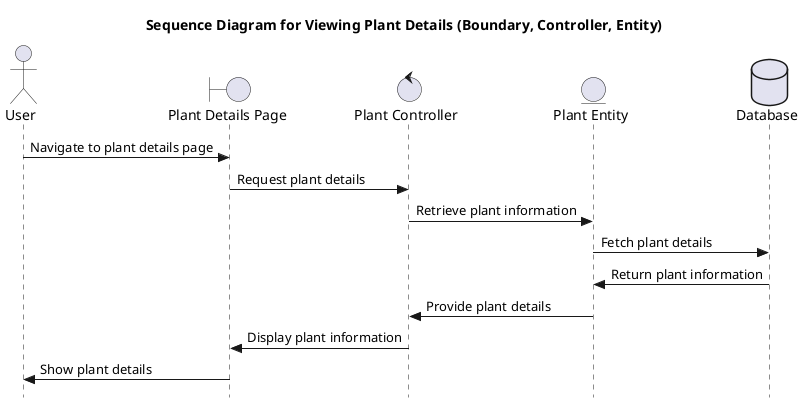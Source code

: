 @startuml Sequence Diagram for Deleting a Plant (Boundary, Controller, Entity)
title Sequence Diagram for Viewing Plant Details (Boundary, Controller, Entity)

actor User
boundary "Plant Details Page" as DetailsPage
control "Plant Controller" as Controller
entity "Plant Entity" as Plant
database "Database" as DB

skinparam style strictuml

User -> DetailsPage : Navigate to plant details page
DetailsPage -> Controller : Request plant details
Controller -> Plant : Retrieve plant information
Plant -> DB : Fetch plant details
DB -> Plant : Return plant information
Plant -> Controller : Provide plant details
Controller -> DetailsPage : Display plant information
DetailsPage -> User : Show plant details

@enduml
